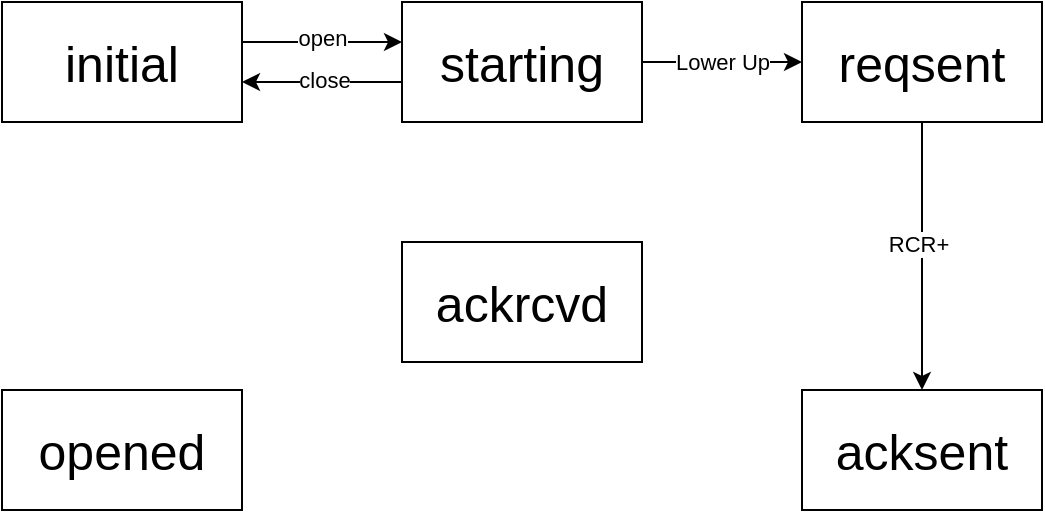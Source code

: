 <mxfile version="24.2.2" type="github">
  <diagram name="第 1 页" id="u_pFpwqDhaMYuwhmaYzI">
    <mxGraphModel dx="724" dy="432" grid="1" gridSize="10" guides="1" tooltips="1" connect="1" arrows="1" fold="1" page="1" pageScale="1" pageWidth="1169" pageHeight="827" math="0" shadow="0">
      <root>
        <mxCell id="0" />
        <mxCell id="1" parent="0" />
        <mxCell id="CBarwIE-uxETLZlmOJso-10" value="" style="edgeStyle=orthogonalEdgeStyle;rounded=0;orthogonalLoop=1;jettySize=auto;html=1;" edge="1" parent="1" source="CBarwIE-uxETLZlmOJso-1" target="CBarwIE-uxETLZlmOJso-2">
          <mxGeometry relative="1" as="geometry">
            <Array as="points">
              <mxPoint x="440" y="210" />
              <mxPoint x="440" y="210" />
            </Array>
          </mxGeometry>
        </mxCell>
        <mxCell id="CBarwIE-uxETLZlmOJso-11" value="open" style="edgeLabel;html=1;align=center;verticalAlign=middle;resizable=0;points=[];" vertex="1" connectable="0" parent="CBarwIE-uxETLZlmOJso-10">
          <mxGeometry x="-0.325" y="3" relative="1" as="geometry">
            <mxPoint x="13" y="1" as="offset" />
          </mxGeometry>
        </mxCell>
        <mxCell id="CBarwIE-uxETLZlmOJso-1" value="&lt;font style=&quot;font-size: 25px;&quot;&gt;initial&lt;/font&gt;" style="rounded=0;whiteSpace=wrap;html=1;" vertex="1" parent="1">
          <mxGeometry x="280" y="190" width="120" height="60" as="geometry" />
        </mxCell>
        <mxCell id="CBarwIE-uxETLZlmOJso-12" value="" style="edgeStyle=orthogonalEdgeStyle;rounded=0;orthogonalLoop=1;jettySize=auto;html=1;" edge="1" parent="1" source="CBarwIE-uxETLZlmOJso-2" target="CBarwIE-uxETLZlmOJso-1">
          <mxGeometry relative="1" as="geometry">
            <Array as="points">
              <mxPoint x="440" y="230" />
              <mxPoint x="440" y="230" />
            </Array>
          </mxGeometry>
        </mxCell>
        <mxCell id="CBarwIE-uxETLZlmOJso-13" value="close" style="edgeLabel;html=1;align=center;verticalAlign=middle;resizable=0;points=[];" vertex="1" connectable="0" parent="CBarwIE-uxETLZlmOJso-12">
          <mxGeometry x="-0.018" y="-1" relative="1" as="geometry">
            <mxPoint as="offset" />
          </mxGeometry>
        </mxCell>
        <mxCell id="CBarwIE-uxETLZlmOJso-14" value="" style="edgeStyle=orthogonalEdgeStyle;rounded=0;orthogonalLoop=1;jettySize=auto;html=1;" edge="1" parent="1" source="CBarwIE-uxETLZlmOJso-2" target="CBarwIE-uxETLZlmOJso-3">
          <mxGeometry relative="1" as="geometry" />
        </mxCell>
        <mxCell id="CBarwIE-uxETLZlmOJso-15" value="Lower Up" style="edgeLabel;html=1;align=center;verticalAlign=middle;resizable=0;points=[];" vertex="1" connectable="0" parent="CBarwIE-uxETLZlmOJso-14">
          <mxGeometry x="0.131" y="1" relative="1" as="geometry">
            <mxPoint x="-5" y="1" as="offset" />
          </mxGeometry>
        </mxCell>
        <mxCell id="CBarwIE-uxETLZlmOJso-2" value="&lt;font style=&quot;font-size: 25px;&quot;&gt;starting&lt;/font&gt;" style="rounded=0;whiteSpace=wrap;html=1;" vertex="1" parent="1">
          <mxGeometry x="480" y="190" width="120" height="60" as="geometry" />
        </mxCell>
        <mxCell id="CBarwIE-uxETLZlmOJso-17" value="" style="edgeStyle=orthogonalEdgeStyle;rounded=0;orthogonalLoop=1;jettySize=auto;html=1;entryX=0.5;entryY=0;entryDx=0;entryDy=0;" edge="1" parent="1" source="CBarwIE-uxETLZlmOJso-3" target="CBarwIE-uxETLZlmOJso-4">
          <mxGeometry relative="1" as="geometry">
            <mxPoint x="740.0" y="330.0" as="targetPoint" />
          </mxGeometry>
        </mxCell>
        <mxCell id="CBarwIE-uxETLZlmOJso-19" value="RCR+" style="edgeLabel;html=1;align=center;verticalAlign=middle;resizable=0;points=[];" vertex="1" connectable="0" parent="CBarwIE-uxETLZlmOJso-17">
          <mxGeometry x="-0.093" y="-2" relative="1" as="geometry">
            <mxPoint as="offset" />
          </mxGeometry>
        </mxCell>
        <mxCell id="CBarwIE-uxETLZlmOJso-3" value="&lt;font style=&quot;font-size: 25px;&quot;&gt;reqsent&lt;/font&gt;" style="rounded=0;whiteSpace=wrap;html=1;" vertex="1" parent="1">
          <mxGeometry x="680" y="190" width="120" height="60" as="geometry" />
        </mxCell>
        <mxCell id="CBarwIE-uxETLZlmOJso-4" value="&lt;font style=&quot;font-size: 25px;&quot;&gt;acksent&lt;/font&gt;" style="rounded=0;whiteSpace=wrap;html=1;" vertex="1" parent="1">
          <mxGeometry x="680" y="384" width="120" height="60" as="geometry" />
        </mxCell>
        <mxCell id="CBarwIE-uxETLZlmOJso-5" value="&lt;font style=&quot;font-size: 25px;&quot;&gt;opened&lt;/font&gt;" style="rounded=0;whiteSpace=wrap;html=1;" vertex="1" parent="1">
          <mxGeometry x="280" y="384" width="120" height="60" as="geometry" />
        </mxCell>
        <mxCell id="CBarwIE-uxETLZlmOJso-6" value="&lt;font style=&quot;font-size: 25px;&quot;&gt;ackrcvd&lt;/font&gt;" style="rounded=0;whiteSpace=wrap;html=1;" vertex="1" parent="1">
          <mxGeometry x="480" y="310" width="120" height="60" as="geometry" />
        </mxCell>
      </root>
    </mxGraphModel>
  </diagram>
</mxfile>
